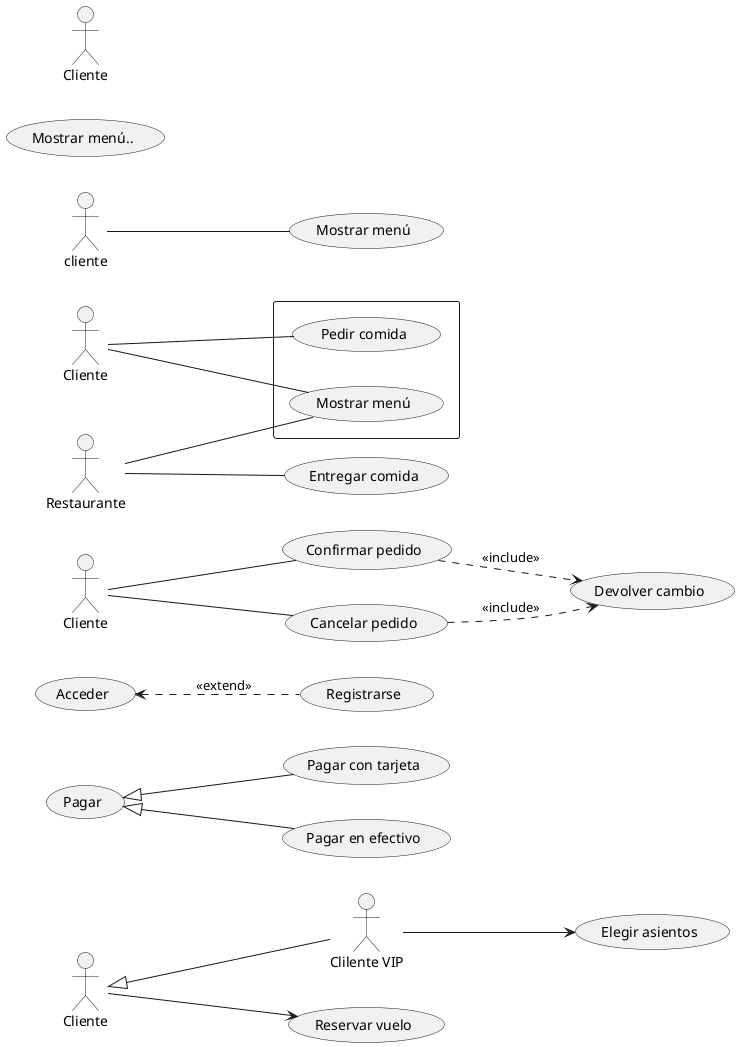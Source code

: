 @startuml

actor "Cliente" as clvu
actor "Clilente VIP" as vip
clvu <|-- vip
usecase "Reservar vuelo" as rv
usecase "Elegir asientos" as asie
vip --> asie
clvu --> rv

usecase "Pagar" as pag
usecase "Pagar con tarjeta" as pagt
usecase "Pagar en efectivo" as pagoe
 pag <|-- pagt
pag <|-- pagoe

usecase "Acceder" as acc
usecase "Registrarse" as reg
(acc) <.. (reg) : <<extend>>


left to right direction
actor "Cliente" as cl1
usecase "Confirmar pedido" as cp
usecase "Cancelar pedido" as cap
usecase "Devolver cambio" as dc
cl1 -- cp
cl1 -- cap
(cp) ..> (dc) : <<include>>
(cap) ..> (dc) : <<include>>

left to right direction
actor "Cliente" as cl
actor "Restaurante" as re
rectangle  {
  usecase "Mostrar menú" as UC1
  usecase "Pedir comida" as UC2

}
usecase "Entregar comida" as UC3
cl -- UC1
cl -- UC2
re -- UC3
re -- UC1

 :cliente: -- (Mostrar menú)
 Usecase uc1 as "Mostrar menú.."
actor "Cliente" as ctl
@enduml